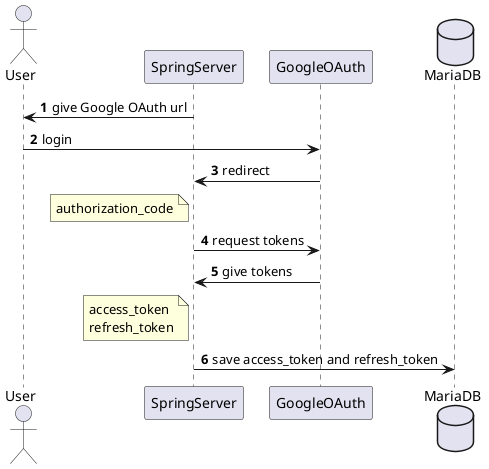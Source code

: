 @startuml AutoDnsRegisterApplication Spring boot Server
  
  autonumber

  actor User
  participant SpringServer
  participant GoogleOAuth
  database MariaDB

  SpringServer -> User : give Google OAuth url
  User -> GoogleOAuth : login
  GoogleOAuth -> SpringServer: redirect
  note left SpringServer : authorization_code
  SpringServer -> GoogleOAuth : request tokens
  GoogleOAuth -> SpringServer : give tokens
  note left SpringServer : access_token\nrefresh_token
  SpringServer -> MariaDB : save access_token and refresh_token

  
@enduml
